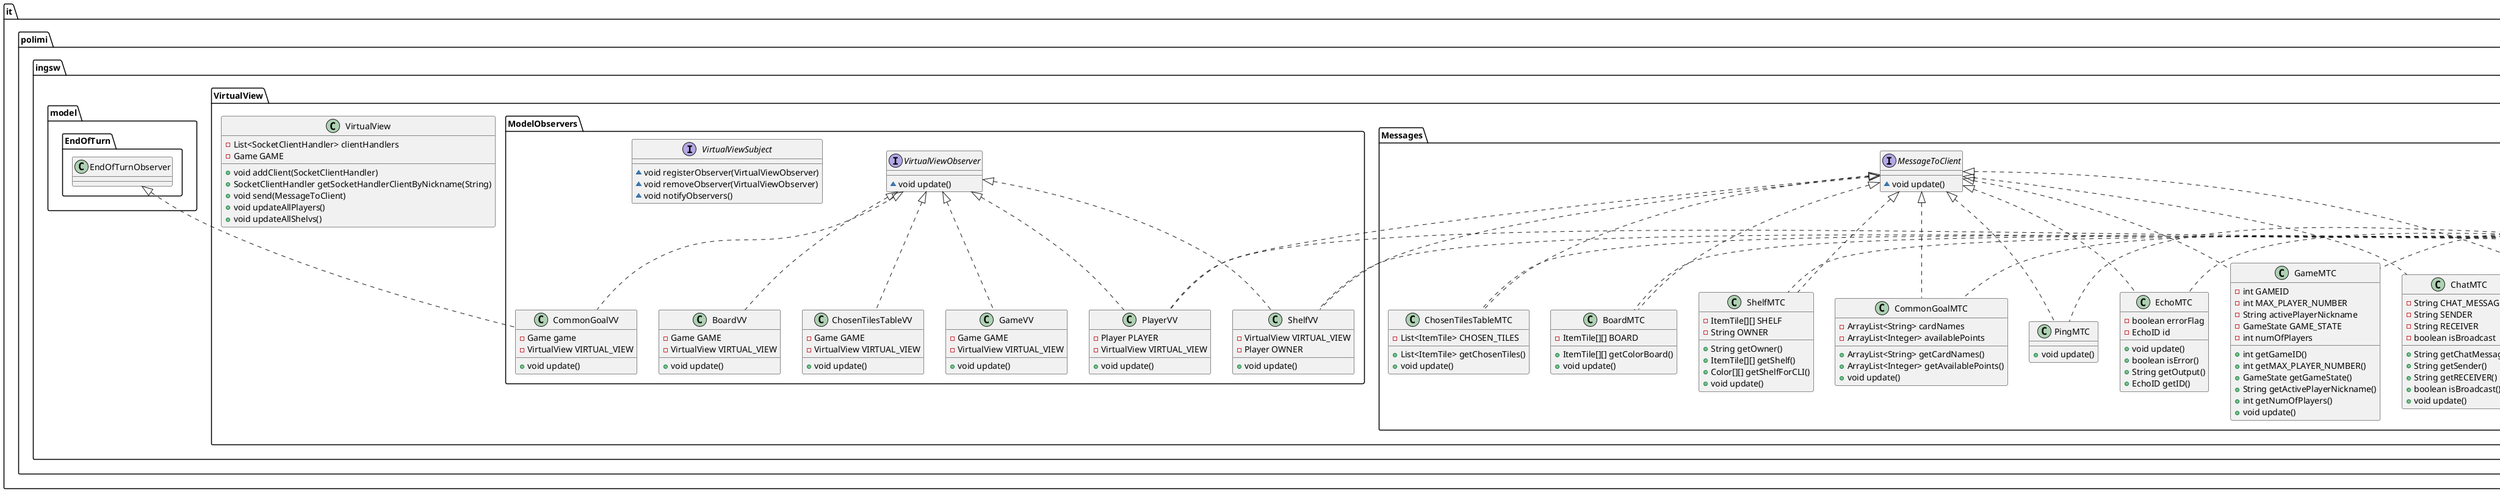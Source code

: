 @startuml
class it.polimi.ingsw.VirtualView.Messages.ChatMTC {
- String CHAT_MESSAGE
- String SENDER
- String RECEIVER
- boolean isBroadcast
+ String getChatMessage()
+ String getSender()
+ String getRECEIVER()
+ boolean isBroadcast()
+ void update()
}
class it.polimi.ingsw.VirtualView.Messages.PlayerMTC {
- String nickname
- boolean IS_CONNECTED
- int SCORE
- HashMap<Color,Point> PERSONAL_GOAL
- String PERSONAL_GOAL_CARD_NUMBER
+ String getNickname()
+ boolean isConnected()
+ int getScore()
+ HashMap<Color,Point> getPersonalGoal()
+ String getPERSONAL_GOAL_CARD_NUMBER()
+ void update()
}
interface it.polimi.ingsw.VirtualView.ModelObservers.VirtualViewObserver {
~ void update()
}
class it.polimi.ingsw.VirtualView.Messages.ChosenTilesTableMTC {
- List<ItemTile> CHOSEN_TILES
+ List<ItemTile> getChosenTiles()
+ void update()
}
class it.polimi.ingsw.VirtualView.Messages.BoardMTC {
- ItemTile[][] BOARD
+ ItemTile[][] getColorBoard()
+ void update()
}
class it.polimi.ingsw.VirtualView.VirtualView {
- List<SocketClientHandler> clientHandlers
- Game GAME
+ void addClient(SocketClientHandler)
+ SocketClientHandler getSocketHandlerClientByNickname(String)
+ void send(MessageToClient)
+ void updateAllPlayers()
+ void updateAllShelvs()
}
class it.polimi.ingsw.VirtualView.ModelObservers.CommonGoalVV {
- Game game
- VirtualView VIRTUAL_VIEW
+ void update()
}
interface it.polimi.ingsw.VirtualView.ModelObservers.VirtualViewSubject {
~ void registerObserver(VirtualViewObserver)
~ void removeObserver(VirtualViewObserver)
~ void notifyObservers()
}
class it.polimi.ingsw.VirtualView.ModelObservers.GameVV {
- Game GAME
- VirtualView VIRTUAL_VIEW
+ void update()
}
class it.polimi.ingsw.VirtualView.Messages.ShelfMTC {
- ItemTile[][] SHELF
- String OWNER
+ String getOwner()
+ ItemTile[][] getShelf()
+ Color[][] getShelfForCLI()
+ void update()
}
class it.polimi.ingsw.VirtualView.ModelObservers.BoardVV {
- Game GAME
- VirtualView VIRTUAL_VIEW
+ void update()
}
class it.polimi.ingsw.VirtualView.Messages.CommonGoalMTC {
- ArrayList<String> cardNames
- ArrayList<Integer> availablePoints
+ ArrayList<String> getCardNames()
+ ArrayList<Integer> getAvailablePoints()
+ void update()
}
class it.polimi.ingsw.VirtualView.Messages.PingMTC {
+ void update()
}
class it.polimi.ingsw.VirtualView.ModelObservers.PlayerVV {
- Player PLAYER
- VirtualView VIRTUAL_VIEW
+ void update()
}
class it.polimi.ingsw.VirtualView.Messages.EchoMTC {
- boolean errorFlag
- EchoID id
+ void update()
+ boolean isError()
+ String getOutput()
+ EchoID getID()
}
interface it.polimi.ingsw.VirtualView.Messages.MessageToClient {
~ void update()
}
class it.polimi.ingsw.VirtualView.ModelObservers.ShelfVV {
- VirtualView VIRTUAL_VIEW
- Player OWNER
+ void update()
}
class it.polimi.ingsw.VirtualView.ModelObservers.ChosenTilesTableVV {
- Game GAME
- VirtualView VIRTUAL_VIEW
+ void update()
}
class it.polimi.ingsw.VirtualView.Messages.GameMTC {
- int GAMEID
- int MAX_PLAYER_NUMBER
- String activePlayerNickname
- GameState GAME_STATE
- int numOfPlayers
+ int getGameID()
+ int getMAX_PLAYER_NUMBER()
+ GameState getGameState()
+ String getActivePlayerNickname()
+ int getNumOfPlayers()
+ void update()
}


it.polimi.ingsw.VirtualView.Messages.MessageToClient <|.. it.polimi.ingsw.VirtualView.Messages.ChatMTC
java.io.Serializable <|.. it.polimi.ingsw.VirtualView.Messages.ChatMTC
it.polimi.ingsw.VirtualView.Messages.MessageToClient <|.. it.polimi.ingsw.VirtualView.Messages.PlayerMTC
java.io.Serializable <|.. it.polimi.ingsw.VirtualView.Messages.PlayerMTC
it.polimi.ingsw.VirtualView.Messages.MessageToClient <|.. it.polimi.ingsw.VirtualView.Messages.ChosenTilesTableMTC
java.io.Serializable <|.. it.polimi.ingsw.VirtualView.Messages.ChosenTilesTableMTC
it.polimi.ingsw.VirtualView.Messages.MessageToClient <|.. it.polimi.ingsw.VirtualView.Messages.BoardMTC
java.io.Serializable <|.. it.polimi.ingsw.VirtualView.Messages.BoardMTC
it.polimi.ingsw.VirtualView.ModelObservers.VirtualViewObserver <|.. it.polimi.ingsw.VirtualView.ModelObservers.CommonGoalVV
it.polimi.ingsw.model.EndOfTurn.EndOfTurnObserver <|.. it.polimi.ingsw.VirtualView.ModelObservers.CommonGoalVV
it.polimi.ingsw.VirtualView.ModelObservers.VirtualViewObserver <|.. it.polimi.ingsw.VirtualView.ModelObservers.GameVV
it.polimi.ingsw.VirtualView.Messages.MessageToClient <|.. it.polimi.ingsw.VirtualView.Messages.ShelfMTC
java.io.Serializable <|.. it.polimi.ingsw.VirtualView.Messages.ShelfMTC
it.polimi.ingsw.VirtualView.ModelObservers.VirtualViewObserver <|.. it.polimi.ingsw.VirtualView.ModelObservers.BoardVV
it.polimi.ingsw.VirtualView.Messages.MessageToClient <|.. it.polimi.ingsw.VirtualView.Messages.CommonGoalMTC
java.io.Serializable <|.. it.polimi.ingsw.VirtualView.Messages.CommonGoalMTC
it.polimi.ingsw.VirtualView.Messages.MessageToClient <|.. it.polimi.ingsw.VirtualView.Messages.PingMTC
java.io.Serializable <|.. it.polimi.ingsw.VirtualView.Messages.PingMTC
it.polimi.ingsw.VirtualView.ModelObservers.VirtualViewObserver <|.. it.polimi.ingsw.VirtualView.ModelObservers.PlayerVV
it.polimi.ingsw.VirtualView.Messages.MessageToClient <|.. it.polimi.ingsw.VirtualView.ModelObservers.PlayerVV
java.io.Serializable <|.. it.polimi.ingsw.VirtualView.ModelObservers.PlayerVV
it.polimi.ingsw.VirtualView.Messages.MessageToClient <|.. it.polimi.ingsw.VirtualView.Messages.EchoMTC
java.io.Serializable <|.. it.polimi.ingsw.VirtualView.Messages.EchoMTC
it.polimi.ingsw.VirtualView.ModelObservers.VirtualViewObserver <|.. it.polimi.ingsw.VirtualView.ModelObservers.ShelfVV
it.polimi.ingsw.VirtualView.Messages.MessageToClient <|.. it.polimi.ingsw.VirtualView.ModelObservers.ShelfVV
java.io.Serializable <|.. it.polimi.ingsw.VirtualView.ModelObservers.ShelfVV
it.polimi.ingsw.VirtualView.ModelObservers.VirtualViewObserver <|.. it.polimi.ingsw.VirtualView.ModelObservers.ChosenTilesTableVV
it.polimi.ingsw.VirtualView.Messages.MessageToClient <|.. it.polimi.ingsw.VirtualView.Messages.GameMTC
java.io.Serializable <|.. it.polimi.ingsw.VirtualView.Messages.GameMTC
@enduml